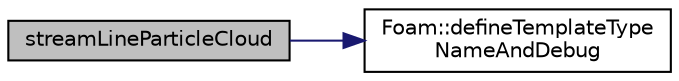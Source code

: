 digraph "streamLineParticleCloud"
{
  bgcolor="transparent";
  edge [fontname="Helvetica",fontsize="10",labelfontname="Helvetica",labelfontsize="10"];
  node [fontname="Helvetica",fontsize="10",shape=record];
  rankdir="LR";
  Node1 [label="streamLineParticleCloud",height=0.2,width=0.4,color="black", fillcolor="grey75", style="filled" fontcolor="black"];
  Node1 -> Node2 [color="midnightblue",fontsize="10",style="solid",fontname="Helvetica"];
  Node2 [label="Foam::defineTemplateType\lNameAndDebug",height=0.2,width=0.4,color="black",URL="$namespaceFoam.html#ae495379dd9e7b70b49c1507fc2dc1680"];
}
